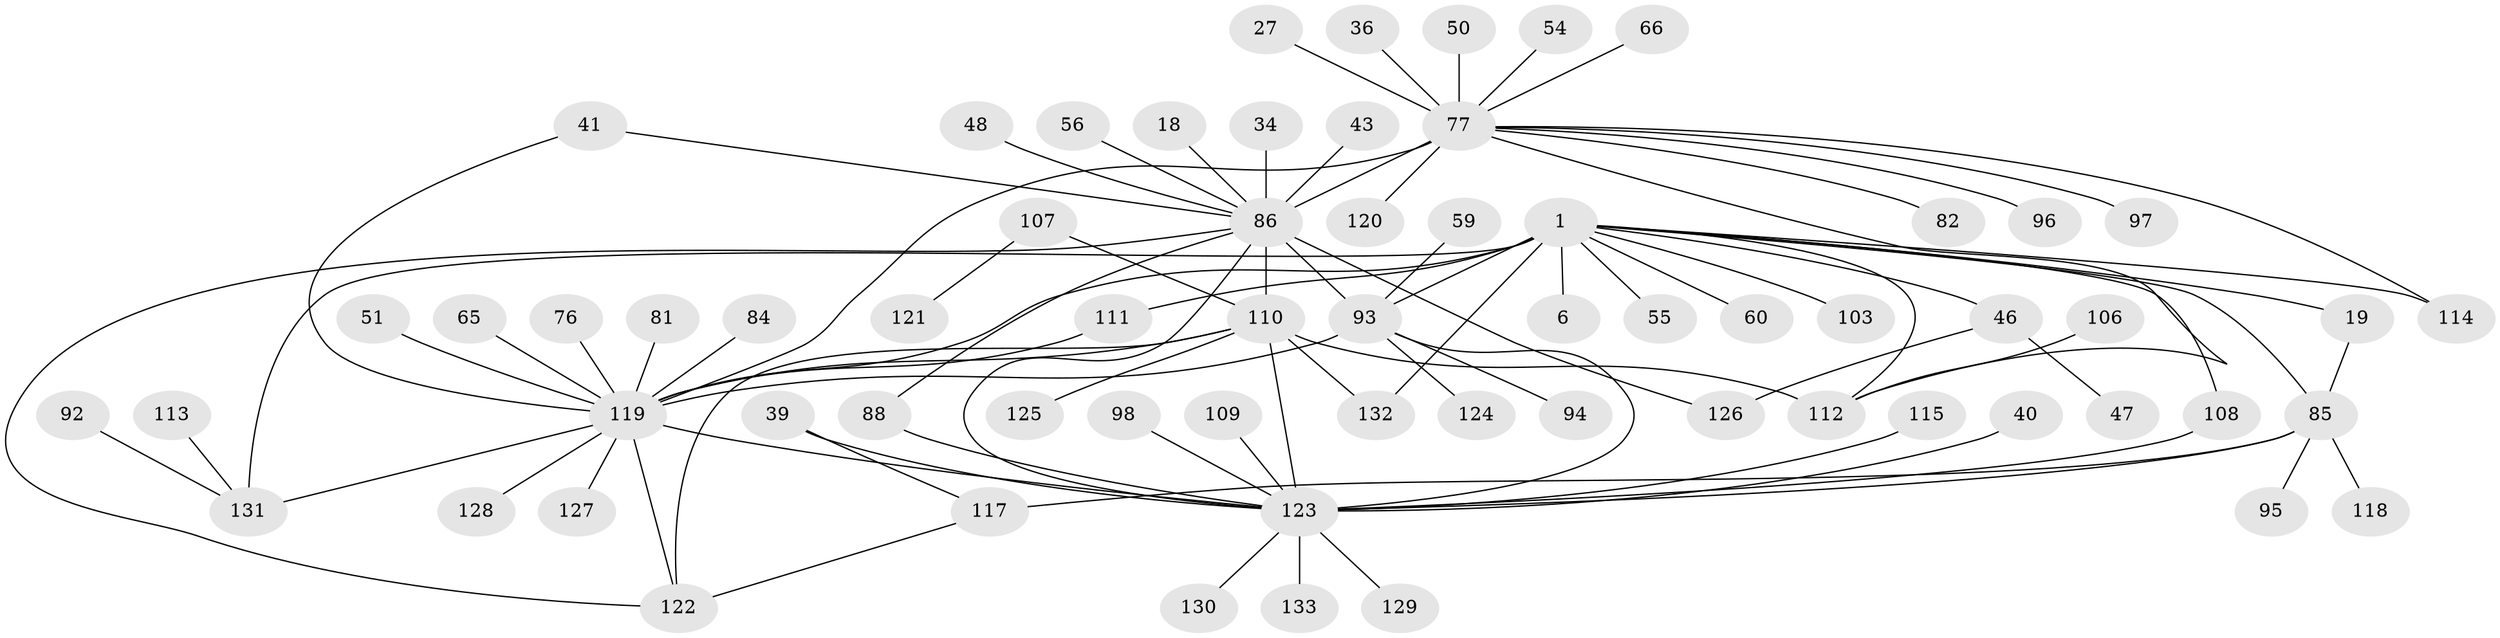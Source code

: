 // original degree distribution, {26: 0.007518796992481203, 2: 0.2556390977443609, 6: 0.03759398496240601, 3: 0.10526315789473684, 7: 0.015037593984962405, 1: 0.39849624060150374, 8: 0.015037593984962405, 14: 0.007518796992481203, 10: 0.022556390977443608, 9: 0.015037593984962405, 4: 0.08270676691729323, 5: 0.03007518796992481, 13: 0.007518796992481203}
// Generated by graph-tools (version 1.1) at 2025/47/03/09/25 04:47:12]
// undirected, 66 vertices, 87 edges
graph export_dot {
graph [start="1"]
  node [color=gray90,style=filled];
  1;
  6;
  18;
  19;
  27;
  34;
  36;
  39;
  40;
  41;
  43;
  46 [super="+33"];
  47;
  48;
  50;
  51;
  54;
  55 [super="+38"];
  56;
  59 [super="+28"];
  60;
  65 [super="+17"];
  66;
  76;
  77 [super="+58+62+68+14"];
  81;
  82;
  84;
  85 [super="+3+53+75"];
  86 [super="+26+24"];
  88;
  92;
  93 [super="+78+23+71+73"];
  94;
  95;
  96;
  97;
  98;
  103;
  106;
  107;
  108 [super="+2"];
  109;
  110 [super="+72"];
  111 [super="+45"];
  112 [super="+101"];
  113;
  114 [super="+52"];
  115;
  117;
  118;
  119 [super="+89+20+87"];
  120;
  121;
  122 [super="+99"];
  123 [super="+22+116"];
  124 [super="+29+105"];
  125;
  126 [super="+69+102"];
  127;
  128;
  129;
  130;
  131 [super="+37+44+79"];
  132 [super="+83"];
  133;
  1 -- 6;
  1 -- 19;
  1 -- 46 [weight=2];
  1 -- 60;
  1 -- 93 [weight=8];
  1 -- 103;
  1 -- 132;
  1 -- 85;
  1 -- 131 [weight=2];
  1 -- 119;
  1 -- 108;
  1 -- 111;
  1 -- 55;
  1 -- 114;
  1 -- 112;
  18 -- 86;
  19 -- 85;
  27 -- 77;
  34 -- 86;
  36 -- 77;
  39 -- 117;
  39 -- 123;
  40 -- 123;
  41 -- 86;
  41 -- 119;
  43 -- 86;
  46 -- 47;
  46 -- 126;
  48 -- 86;
  50 -- 77 [weight=2];
  51 -- 119;
  54 -- 77;
  56 -- 86;
  59 -- 93;
  65 -- 119;
  66 -- 77;
  76 -- 119;
  77 -- 114;
  77 -- 119 [weight=3];
  77 -- 96;
  77 -- 97;
  77 -- 82;
  77 -- 86 [weight=3];
  77 -- 120;
  77 -- 112;
  81 -- 119;
  84 -- 119;
  85 -- 95;
  85 -- 118;
  85 -- 123 [weight=3];
  85 -- 117 [weight=2];
  86 -- 88;
  86 -- 93 [weight=6];
  86 -- 122;
  86 -- 126 [weight=2];
  86 -- 123;
  86 -- 110 [weight=4];
  88 -- 123;
  92 -- 131;
  93 -- 123 [weight=3];
  93 -- 94;
  93 -- 119 [weight=3];
  93 -- 124 [weight=2];
  98 -- 123;
  106 -- 112;
  107 -- 121;
  107 -- 110;
  108 -- 123;
  109 -- 123;
  110 -- 123 [weight=5];
  110 -- 125;
  110 -- 119;
  110 -- 132;
  110 -- 112;
  110 -- 122;
  111 -- 119;
  113 -- 131;
  115 -- 123;
  117 -- 122;
  119 -- 127;
  119 -- 128;
  119 -- 131;
  119 -- 123 [weight=4];
  119 -- 122;
  123 -- 129;
  123 -- 130;
  123 -- 133;
}
